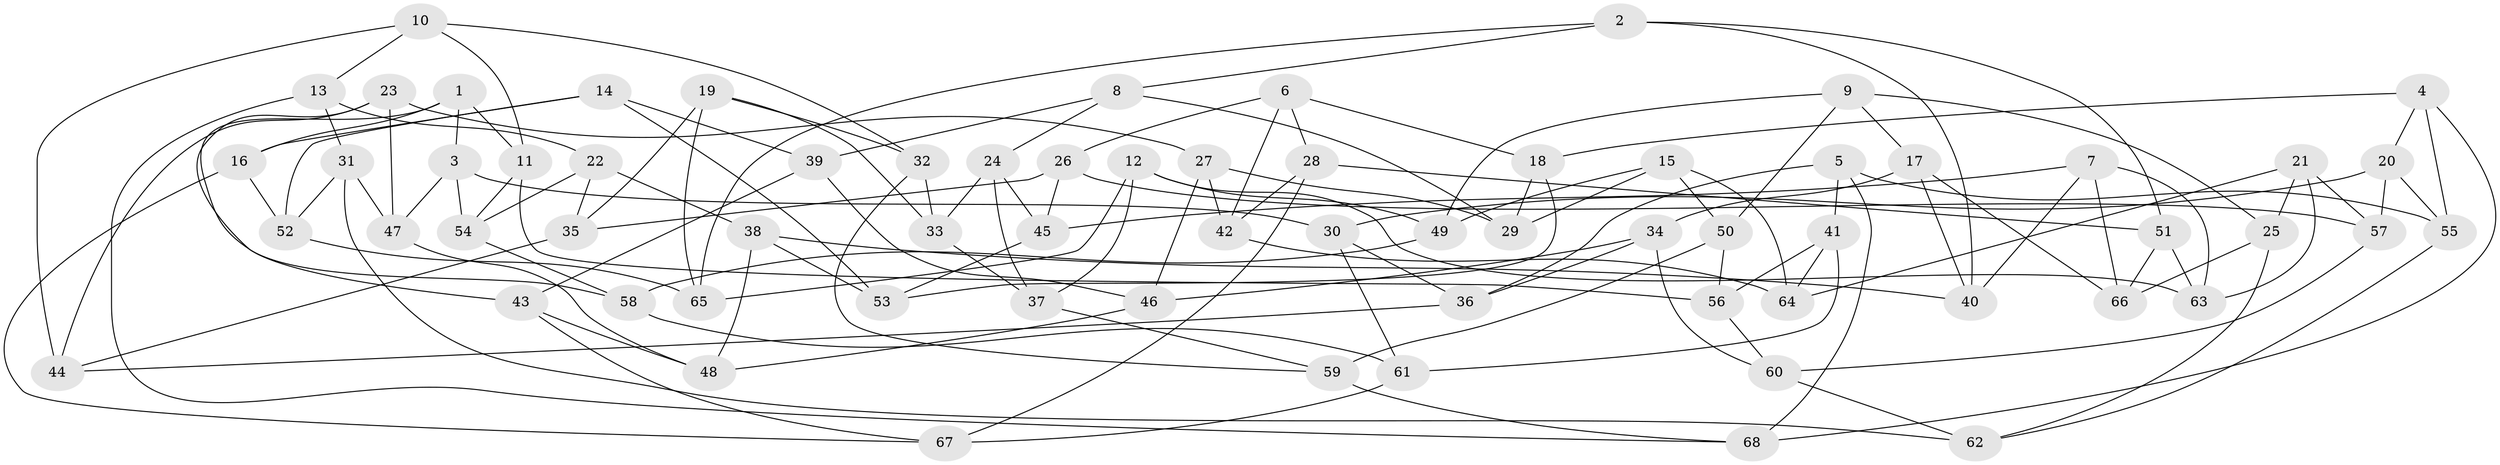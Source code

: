 // Generated by graph-tools (version 1.1) at 2025/03/03/09/25 03:03:01]
// undirected, 68 vertices, 136 edges
graph export_dot {
graph [start="1"]
  node [color=gray90,style=filled];
  1;
  2;
  3;
  4;
  5;
  6;
  7;
  8;
  9;
  10;
  11;
  12;
  13;
  14;
  15;
  16;
  17;
  18;
  19;
  20;
  21;
  22;
  23;
  24;
  25;
  26;
  27;
  28;
  29;
  30;
  31;
  32;
  33;
  34;
  35;
  36;
  37;
  38;
  39;
  40;
  41;
  42;
  43;
  44;
  45;
  46;
  47;
  48;
  49;
  50;
  51;
  52;
  53;
  54;
  55;
  56;
  57;
  58;
  59;
  60;
  61;
  62;
  63;
  64;
  65;
  66;
  67;
  68;
  1 -- 11;
  1 -- 3;
  1 -- 43;
  1 -- 16;
  2 -- 8;
  2 -- 51;
  2 -- 65;
  2 -- 40;
  3 -- 30;
  3 -- 54;
  3 -- 47;
  4 -- 18;
  4 -- 20;
  4 -- 55;
  4 -- 68;
  5 -- 55;
  5 -- 68;
  5 -- 41;
  5 -- 36;
  6 -- 18;
  6 -- 26;
  6 -- 28;
  6 -- 42;
  7 -- 40;
  7 -- 66;
  7 -- 63;
  7 -- 45;
  8 -- 29;
  8 -- 39;
  8 -- 24;
  9 -- 17;
  9 -- 25;
  9 -- 49;
  9 -- 50;
  10 -- 32;
  10 -- 44;
  10 -- 13;
  10 -- 11;
  11 -- 56;
  11 -- 54;
  12 -- 65;
  12 -- 37;
  12 -- 49;
  12 -- 63;
  13 -- 22;
  13 -- 68;
  13 -- 31;
  14 -- 52;
  14 -- 16;
  14 -- 39;
  14 -- 53;
  15 -- 50;
  15 -- 49;
  15 -- 29;
  15 -- 64;
  16 -- 67;
  16 -- 52;
  17 -- 40;
  17 -- 66;
  17 -- 34;
  18 -- 53;
  18 -- 29;
  19 -- 35;
  19 -- 65;
  19 -- 33;
  19 -- 32;
  20 -- 30;
  20 -- 55;
  20 -- 57;
  21 -- 64;
  21 -- 63;
  21 -- 57;
  21 -- 25;
  22 -- 38;
  22 -- 35;
  22 -- 54;
  23 -- 44;
  23 -- 27;
  23 -- 47;
  23 -- 58;
  24 -- 37;
  24 -- 45;
  24 -- 33;
  25 -- 66;
  25 -- 62;
  26 -- 45;
  26 -- 57;
  26 -- 35;
  27 -- 42;
  27 -- 29;
  27 -- 46;
  28 -- 67;
  28 -- 42;
  28 -- 51;
  30 -- 36;
  30 -- 61;
  31 -- 52;
  31 -- 47;
  31 -- 62;
  32 -- 33;
  32 -- 59;
  33 -- 37;
  34 -- 60;
  34 -- 46;
  34 -- 36;
  35 -- 44;
  36 -- 44;
  37 -- 59;
  38 -- 48;
  38 -- 40;
  38 -- 53;
  39 -- 43;
  39 -- 46;
  41 -- 64;
  41 -- 56;
  41 -- 61;
  42 -- 64;
  43 -- 67;
  43 -- 48;
  45 -- 53;
  46 -- 48;
  47 -- 48;
  49 -- 58;
  50 -- 59;
  50 -- 56;
  51 -- 66;
  51 -- 63;
  52 -- 65;
  54 -- 58;
  55 -- 62;
  56 -- 60;
  57 -- 60;
  58 -- 61;
  59 -- 68;
  60 -- 62;
  61 -- 67;
}
